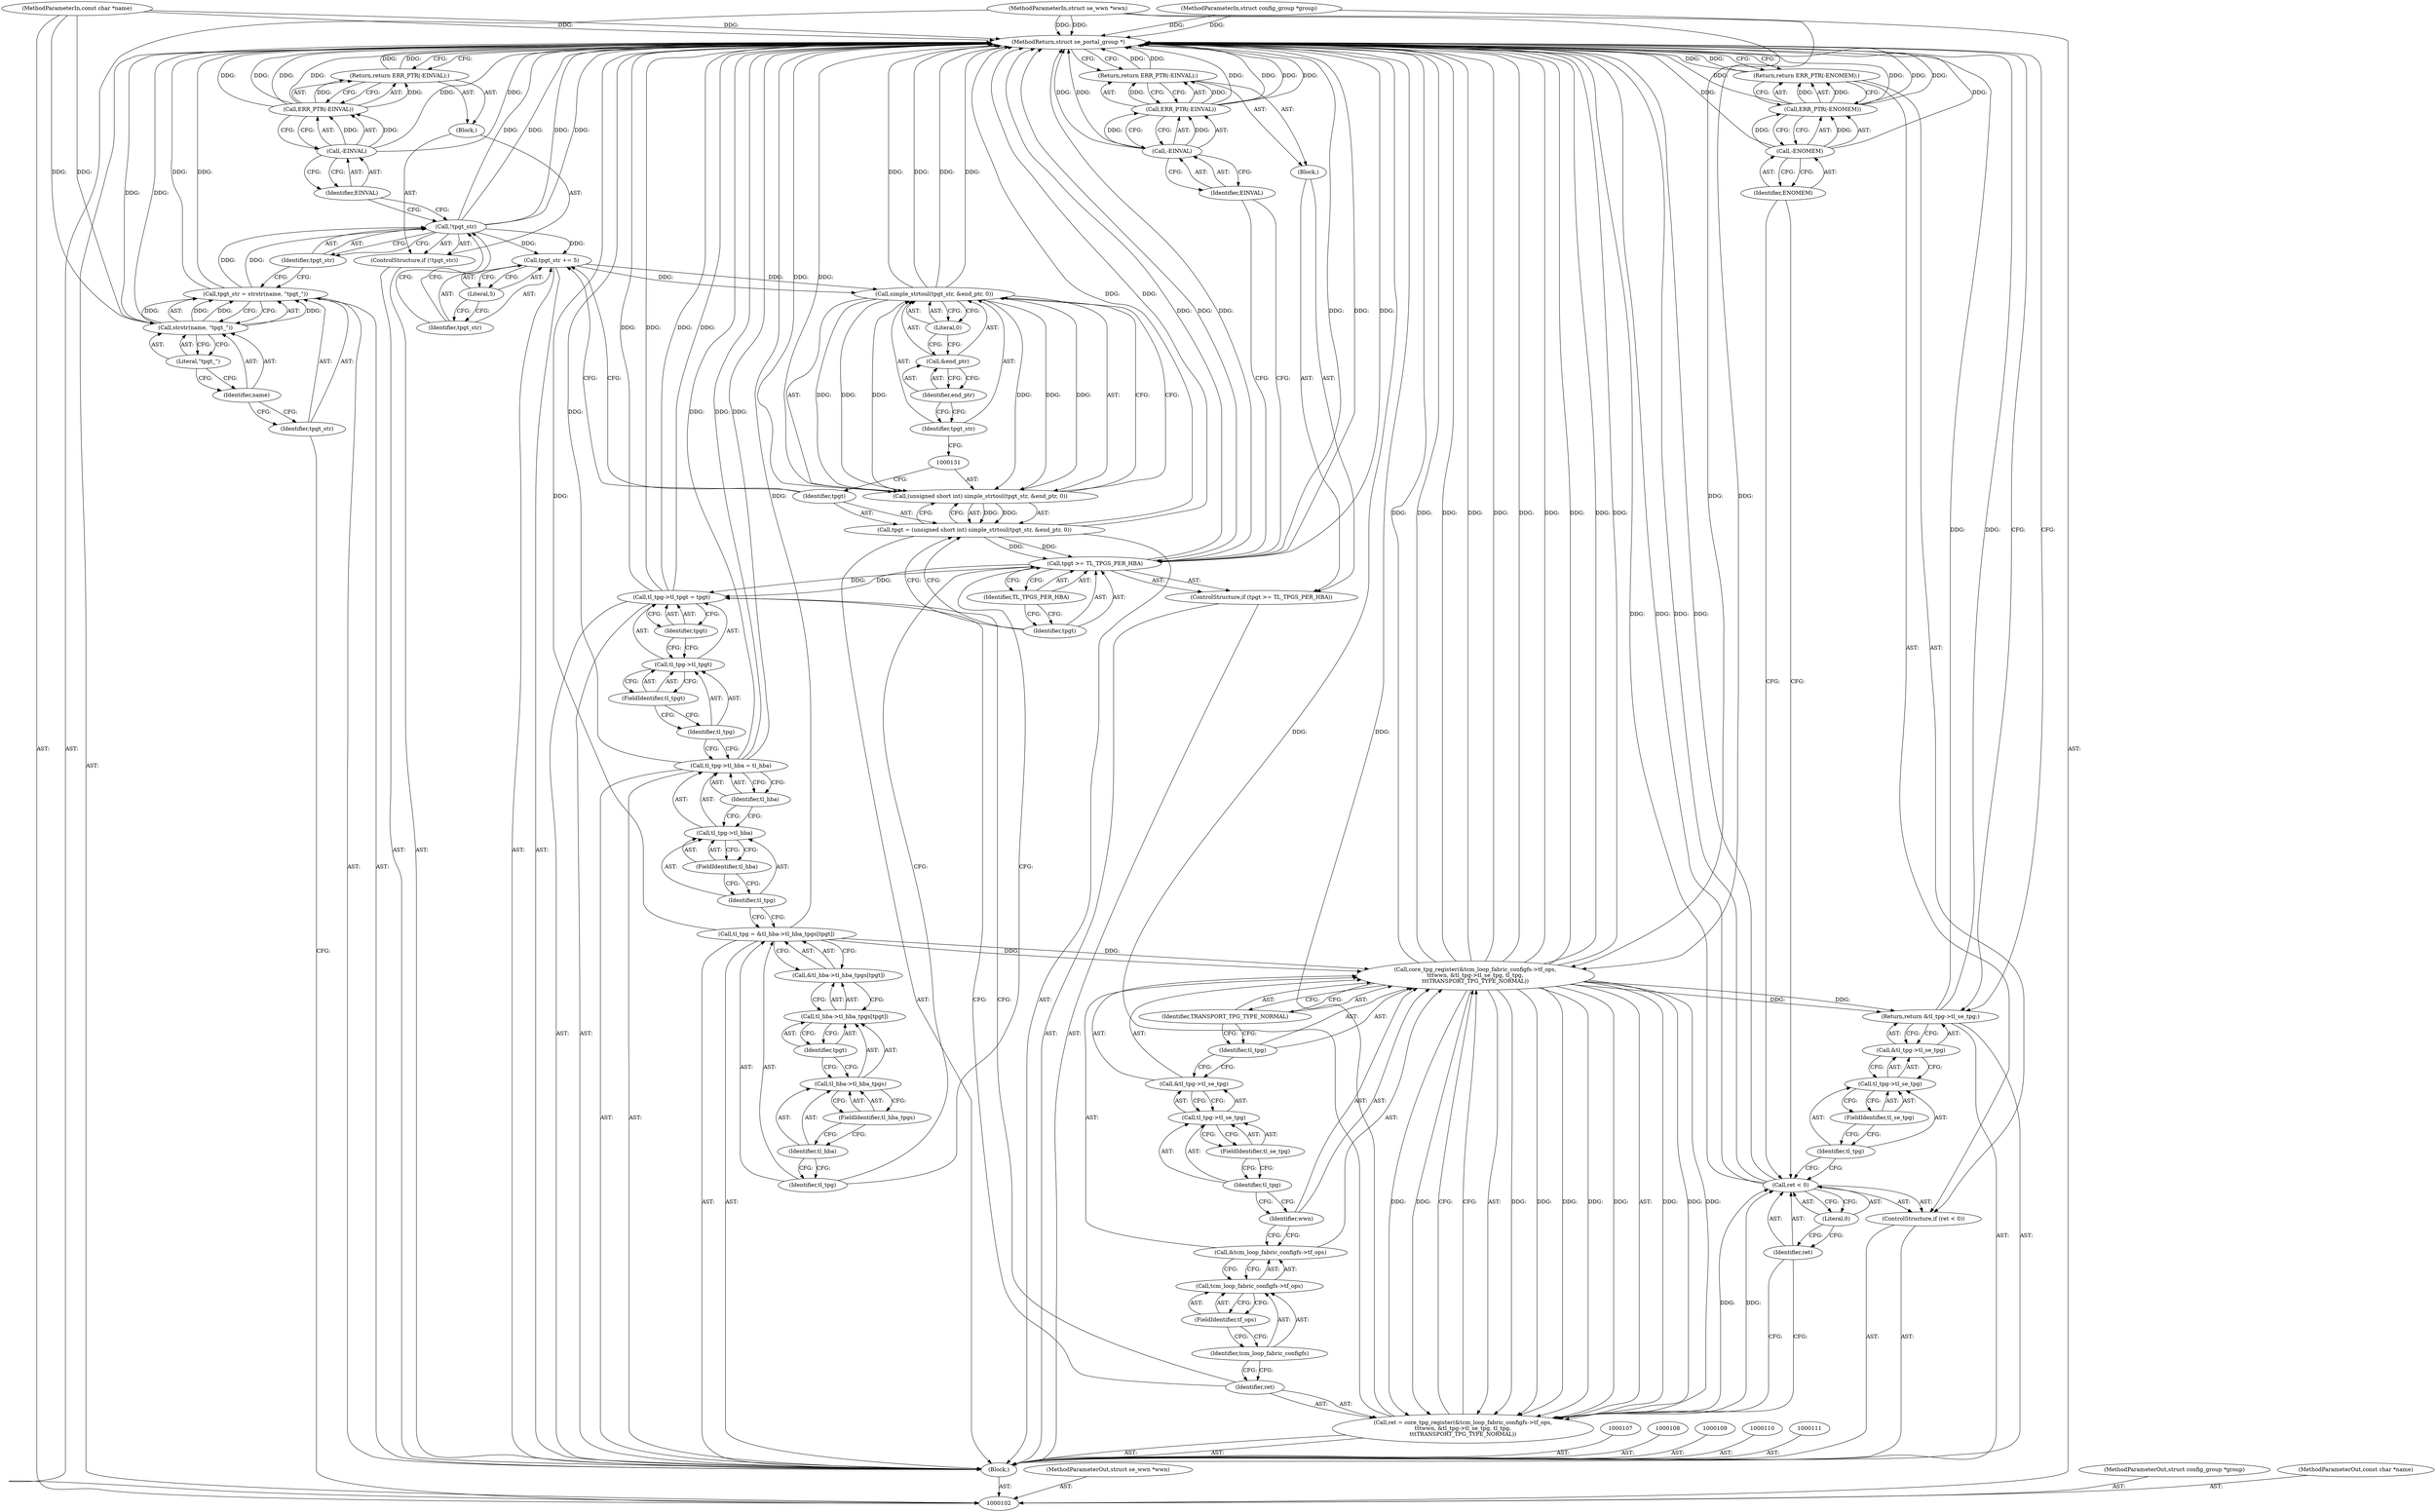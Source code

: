 digraph "0_linux_12f09ccb4612734a53e47ed5302e0479c10a50f8" {
"1000191" [label="(MethodReturn,struct se_portal_group *)"];
"1000112" [label="(Call,tpgt_str = strstr(name, \"tpgt_\"))"];
"1000113" [label="(Identifier,tpgt_str)"];
"1000114" [label="(Call,strstr(name, \"tpgt_\"))"];
"1000115" [label="(Identifier,name)"];
"1000116" [label="(Literal,\"tpgt_\")"];
"1000117" [label="(ControlStructure,if (!tpgt_str))"];
"1000120" [label="(Block,)"];
"1000118" [label="(Call,!tpgt_str)"];
"1000119" [label="(Identifier,tpgt_str)"];
"1000123" [label="(Call,-EINVAL)"];
"1000124" [label="(Identifier,EINVAL)"];
"1000121" [label="(Return,return ERR_PTR(-EINVAL);)"];
"1000122" [label="(Call,ERR_PTR(-EINVAL))"];
"1000127" [label="(Literal,5)"];
"1000125" [label="(Call,tpgt_str += 5)"];
"1000126" [label="(Identifier,tpgt_str)"];
"1000103" [label="(MethodParameterIn,struct se_wwn *wwn)"];
"1000273" [label="(MethodParameterOut,struct se_wwn *wwn)"];
"1000128" [label="(Call,tpgt = (unsigned short int) simple_strtoul(tpgt_str, &end_ptr, 0))"];
"1000129" [label="(Identifier,tpgt)"];
"1000132" [label="(Call,simple_strtoul(tpgt_str, &end_ptr, 0))"];
"1000133" [label="(Identifier,tpgt_str)"];
"1000134" [label="(Call,&end_ptr)"];
"1000135" [label="(Identifier,end_ptr)"];
"1000136" [label="(Literal,0)"];
"1000130" [label="(Call,(unsigned short int) simple_strtoul(tpgt_str, &end_ptr, 0))"];
"1000137" [label="(ControlStructure,if (tpgt >= TL_TPGS_PER_HBA))"];
"1000140" [label="(Identifier,TL_TPGS_PER_HBA)"];
"1000141" [label="(Block,)"];
"1000138" [label="(Call,tpgt >= TL_TPGS_PER_HBA)"];
"1000139" [label="(Identifier,tpgt)"];
"1000143" [label="(Call,ERR_PTR(-EINVAL))"];
"1000144" [label="(Call,-EINVAL)"];
"1000145" [label="(Identifier,EINVAL)"];
"1000142" [label="(Return,return ERR_PTR(-EINVAL);)"];
"1000146" [label="(Call,tl_tpg = &tl_hba->tl_hba_tpgs[tpgt])"];
"1000147" [label="(Identifier,tl_tpg)"];
"1000148" [label="(Call,&tl_hba->tl_hba_tpgs[tpgt])"];
"1000149" [label="(Call,tl_hba->tl_hba_tpgs[tpgt])"];
"1000150" [label="(Call,tl_hba->tl_hba_tpgs)"];
"1000151" [label="(Identifier,tl_hba)"];
"1000152" [label="(FieldIdentifier,tl_hba_tpgs)"];
"1000153" [label="(Identifier,tpgt)"];
"1000154" [label="(Call,tl_tpg->tl_hba = tl_hba)"];
"1000155" [label="(Call,tl_tpg->tl_hba)"];
"1000156" [label="(Identifier,tl_tpg)"];
"1000158" [label="(Identifier,tl_hba)"];
"1000157" [label="(FieldIdentifier,tl_hba)"];
"1000159" [label="(Call,tl_tpg->tl_tpgt = tpgt)"];
"1000160" [label="(Call,tl_tpg->tl_tpgt)"];
"1000161" [label="(Identifier,tl_tpg)"];
"1000163" [label="(Identifier,tpgt)"];
"1000162" [label="(FieldIdentifier,tl_tpgt)"];
"1000104" [label="(MethodParameterIn,struct config_group *group)"];
"1000274" [label="(MethodParameterOut,struct config_group *group)"];
"1000164" [label="(Call,ret = core_tpg_register(&tcm_loop_fabric_configfs->tf_ops,\n\t\t\twwn, &tl_tpg->tl_se_tpg, tl_tpg,\n\t\t\tTRANSPORT_TPG_TYPE_NORMAL))"];
"1000165" [label="(Identifier,ret)"];
"1000167" [label="(Call,&tcm_loop_fabric_configfs->tf_ops)"];
"1000168" [label="(Call,tcm_loop_fabric_configfs->tf_ops)"];
"1000169" [label="(Identifier,tcm_loop_fabric_configfs)"];
"1000170" [label="(FieldIdentifier,tf_ops)"];
"1000166" [label="(Call,core_tpg_register(&tcm_loop_fabric_configfs->tf_ops,\n\t\t\twwn, &tl_tpg->tl_se_tpg, tl_tpg,\n\t\t\tTRANSPORT_TPG_TYPE_NORMAL))"];
"1000175" [label="(FieldIdentifier,tl_se_tpg)"];
"1000176" [label="(Identifier,tl_tpg)"];
"1000171" [label="(Identifier,wwn)"];
"1000172" [label="(Call,&tl_tpg->tl_se_tpg)"];
"1000173" [label="(Call,tl_tpg->tl_se_tpg)"];
"1000174" [label="(Identifier,tl_tpg)"];
"1000177" [label="(Identifier,TRANSPORT_TPG_TYPE_NORMAL)"];
"1000178" [label="(ControlStructure,if (ret < 0))"];
"1000181" [label="(Literal,0)"];
"1000179" [label="(Call,ret < 0)"];
"1000180" [label="(Identifier,ret)"];
"1000184" [label="(Call,-ENOMEM)"];
"1000185" [label="(Identifier,ENOMEM)"];
"1000182" [label="(Return,return ERR_PTR(-ENOMEM);)"];
"1000183" [label="(Call,ERR_PTR(-ENOMEM))"];
"1000105" [label="(MethodParameterIn,const char *name)"];
"1000275" [label="(MethodParameterOut,const char *name)"];
"1000186" [label="(Return,return &tl_tpg->tl_se_tpg;)"];
"1000190" [label="(FieldIdentifier,tl_se_tpg)"];
"1000187" [label="(Call,&tl_tpg->tl_se_tpg)"];
"1000188" [label="(Call,tl_tpg->tl_se_tpg)"];
"1000189" [label="(Identifier,tl_tpg)"];
"1000106" [label="(Block,)"];
"1000191" -> "1000102"  [label="AST: "];
"1000191" -> "1000121"  [label="CFG: "];
"1000191" -> "1000142"  [label="CFG: "];
"1000191" -> "1000182"  [label="CFG: "];
"1000191" -> "1000186"  [label="CFG: "];
"1000121" -> "1000191"  [label="DDG: "];
"1000142" -> "1000191"  [label="DDG: "];
"1000166" -> "1000191"  [label="DDG: "];
"1000166" -> "1000191"  [label="DDG: "];
"1000166" -> "1000191"  [label="DDG: "];
"1000166" -> "1000191"  [label="DDG: "];
"1000166" -> "1000191"  [label="DDG: "];
"1000184" -> "1000191"  [label="DDG: "];
"1000105" -> "1000191"  [label="DDG: "];
"1000118" -> "1000191"  [label="DDG: "];
"1000118" -> "1000191"  [label="DDG: "];
"1000183" -> "1000191"  [label="DDG: "];
"1000183" -> "1000191"  [label="DDG: "];
"1000123" -> "1000191"  [label="DDG: "];
"1000128" -> "1000191"  [label="DDG: "];
"1000179" -> "1000191"  [label="DDG: "];
"1000179" -> "1000191"  [label="DDG: "];
"1000104" -> "1000191"  [label="DDG: "];
"1000112" -> "1000191"  [label="DDG: "];
"1000159" -> "1000191"  [label="DDG: "];
"1000159" -> "1000191"  [label="DDG: "];
"1000122" -> "1000191"  [label="DDG: "];
"1000122" -> "1000191"  [label="DDG: "];
"1000130" -> "1000191"  [label="DDG: "];
"1000138" -> "1000191"  [label="DDG: "];
"1000138" -> "1000191"  [label="DDG: "];
"1000138" -> "1000191"  [label="DDG: "];
"1000164" -> "1000191"  [label="DDG: "];
"1000154" -> "1000191"  [label="DDG: "];
"1000154" -> "1000191"  [label="DDG: "];
"1000143" -> "1000191"  [label="DDG: "];
"1000143" -> "1000191"  [label="DDG: "];
"1000132" -> "1000191"  [label="DDG: "];
"1000132" -> "1000191"  [label="DDG: "];
"1000103" -> "1000191"  [label="DDG: "];
"1000114" -> "1000191"  [label="DDG: "];
"1000146" -> "1000191"  [label="DDG: "];
"1000144" -> "1000191"  [label="DDG: "];
"1000186" -> "1000191"  [label="DDG: "];
"1000182" -> "1000191"  [label="DDG: "];
"1000112" -> "1000106"  [label="AST: "];
"1000112" -> "1000114"  [label="CFG: "];
"1000113" -> "1000112"  [label="AST: "];
"1000114" -> "1000112"  [label="AST: "];
"1000119" -> "1000112"  [label="CFG: "];
"1000112" -> "1000191"  [label="DDG: "];
"1000114" -> "1000112"  [label="DDG: "];
"1000114" -> "1000112"  [label="DDG: "];
"1000112" -> "1000118"  [label="DDG: "];
"1000113" -> "1000112"  [label="AST: "];
"1000113" -> "1000102"  [label="CFG: "];
"1000115" -> "1000113"  [label="CFG: "];
"1000114" -> "1000112"  [label="AST: "];
"1000114" -> "1000116"  [label="CFG: "];
"1000115" -> "1000114"  [label="AST: "];
"1000116" -> "1000114"  [label="AST: "];
"1000112" -> "1000114"  [label="CFG: "];
"1000114" -> "1000191"  [label="DDG: "];
"1000114" -> "1000112"  [label="DDG: "];
"1000114" -> "1000112"  [label="DDG: "];
"1000105" -> "1000114"  [label="DDG: "];
"1000115" -> "1000114"  [label="AST: "];
"1000115" -> "1000113"  [label="CFG: "];
"1000116" -> "1000115"  [label="CFG: "];
"1000116" -> "1000114"  [label="AST: "];
"1000116" -> "1000115"  [label="CFG: "];
"1000114" -> "1000116"  [label="CFG: "];
"1000117" -> "1000106"  [label="AST: "];
"1000118" -> "1000117"  [label="AST: "];
"1000120" -> "1000117"  [label="AST: "];
"1000120" -> "1000117"  [label="AST: "];
"1000121" -> "1000120"  [label="AST: "];
"1000118" -> "1000117"  [label="AST: "];
"1000118" -> "1000119"  [label="CFG: "];
"1000119" -> "1000118"  [label="AST: "];
"1000124" -> "1000118"  [label="CFG: "];
"1000126" -> "1000118"  [label="CFG: "];
"1000118" -> "1000191"  [label="DDG: "];
"1000118" -> "1000191"  [label="DDG: "];
"1000112" -> "1000118"  [label="DDG: "];
"1000118" -> "1000125"  [label="DDG: "];
"1000119" -> "1000118"  [label="AST: "];
"1000119" -> "1000112"  [label="CFG: "];
"1000118" -> "1000119"  [label="CFG: "];
"1000123" -> "1000122"  [label="AST: "];
"1000123" -> "1000124"  [label="CFG: "];
"1000124" -> "1000123"  [label="AST: "];
"1000122" -> "1000123"  [label="CFG: "];
"1000123" -> "1000191"  [label="DDG: "];
"1000123" -> "1000122"  [label="DDG: "];
"1000124" -> "1000123"  [label="AST: "];
"1000124" -> "1000118"  [label="CFG: "];
"1000123" -> "1000124"  [label="CFG: "];
"1000121" -> "1000120"  [label="AST: "];
"1000121" -> "1000122"  [label="CFG: "];
"1000122" -> "1000121"  [label="AST: "];
"1000191" -> "1000121"  [label="CFG: "];
"1000121" -> "1000191"  [label="DDG: "];
"1000122" -> "1000121"  [label="DDG: "];
"1000122" -> "1000121"  [label="AST: "];
"1000122" -> "1000123"  [label="CFG: "];
"1000123" -> "1000122"  [label="AST: "];
"1000121" -> "1000122"  [label="CFG: "];
"1000122" -> "1000191"  [label="DDG: "];
"1000122" -> "1000191"  [label="DDG: "];
"1000122" -> "1000121"  [label="DDG: "];
"1000123" -> "1000122"  [label="DDG: "];
"1000127" -> "1000125"  [label="AST: "];
"1000127" -> "1000126"  [label="CFG: "];
"1000125" -> "1000127"  [label="CFG: "];
"1000125" -> "1000106"  [label="AST: "];
"1000125" -> "1000127"  [label="CFG: "];
"1000126" -> "1000125"  [label="AST: "];
"1000127" -> "1000125"  [label="AST: "];
"1000129" -> "1000125"  [label="CFG: "];
"1000118" -> "1000125"  [label="DDG: "];
"1000125" -> "1000132"  [label="DDG: "];
"1000126" -> "1000125"  [label="AST: "];
"1000126" -> "1000118"  [label="CFG: "];
"1000127" -> "1000126"  [label="CFG: "];
"1000103" -> "1000102"  [label="AST: "];
"1000103" -> "1000191"  [label="DDG: "];
"1000103" -> "1000166"  [label="DDG: "];
"1000273" -> "1000102"  [label="AST: "];
"1000128" -> "1000106"  [label="AST: "];
"1000128" -> "1000130"  [label="CFG: "];
"1000129" -> "1000128"  [label="AST: "];
"1000130" -> "1000128"  [label="AST: "];
"1000139" -> "1000128"  [label="CFG: "];
"1000128" -> "1000191"  [label="DDG: "];
"1000130" -> "1000128"  [label="DDG: "];
"1000128" -> "1000138"  [label="DDG: "];
"1000129" -> "1000128"  [label="AST: "];
"1000129" -> "1000125"  [label="CFG: "];
"1000131" -> "1000129"  [label="CFG: "];
"1000132" -> "1000130"  [label="AST: "];
"1000132" -> "1000136"  [label="CFG: "];
"1000133" -> "1000132"  [label="AST: "];
"1000134" -> "1000132"  [label="AST: "];
"1000136" -> "1000132"  [label="AST: "];
"1000130" -> "1000132"  [label="CFG: "];
"1000132" -> "1000191"  [label="DDG: "];
"1000132" -> "1000191"  [label="DDG: "];
"1000132" -> "1000130"  [label="DDG: "];
"1000132" -> "1000130"  [label="DDG: "];
"1000132" -> "1000130"  [label="DDG: "];
"1000125" -> "1000132"  [label="DDG: "];
"1000133" -> "1000132"  [label="AST: "];
"1000133" -> "1000131"  [label="CFG: "];
"1000135" -> "1000133"  [label="CFG: "];
"1000134" -> "1000132"  [label="AST: "];
"1000134" -> "1000135"  [label="CFG: "];
"1000135" -> "1000134"  [label="AST: "];
"1000136" -> "1000134"  [label="CFG: "];
"1000135" -> "1000134"  [label="AST: "];
"1000135" -> "1000133"  [label="CFG: "];
"1000134" -> "1000135"  [label="CFG: "];
"1000136" -> "1000132"  [label="AST: "];
"1000136" -> "1000134"  [label="CFG: "];
"1000132" -> "1000136"  [label="CFG: "];
"1000130" -> "1000128"  [label="AST: "];
"1000130" -> "1000132"  [label="CFG: "];
"1000131" -> "1000130"  [label="AST: "];
"1000132" -> "1000130"  [label="AST: "];
"1000128" -> "1000130"  [label="CFG: "];
"1000130" -> "1000191"  [label="DDG: "];
"1000130" -> "1000128"  [label="DDG: "];
"1000132" -> "1000130"  [label="DDG: "];
"1000132" -> "1000130"  [label="DDG: "];
"1000132" -> "1000130"  [label="DDG: "];
"1000137" -> "1000106"  [label="AST: "];
"1000138" -> "1000137"  [label="AST: "];
"1000141" -> "1000137"  [label="AST: "];
"1000140" -> "1000138"  [label="AST: "];
"1000140" -> "1000139"  [label="CFG: "];
"1000138" -> "1000140"  [label="CFG: "];
"1000141" -> "1000137"  [label="AST: "];
"1000142" -> "1000141"  [label="AST: "];
"1000138" -> "1000137"  [label="AST: "];
"1000138" -> "1000140"  [label="CFG: "];
"1000139" -> "1000138"  [label="AST: "];
"1000140" -> "1000138"  [label="AST: "];
"1000145" -> "1000138"  [label="CFG: "];
"1000147" -> "1000138"  [label="CFG: "];
"1000138" -> "1000191"  [label="DDG: "];
"1000138" -> "1000191"  [label="DDG: "];
"1000138" -> "1000191"  [label="DDG: "];
"1000128" -> "1000138"  [label="DDG: "];
"1000138" -> "1000159"  [label="DDG: "];
"1000139" -> "1000138"  [label="AST: "];
"1000139" -> "1000128"  [label="CFG: "];
"1000140" -> "1000139"  [label="CFG: "];
"1000143" -> "1000142"  [label="AST: "];
"1000143" -> "1000144"  [label="CFG: "];
"1000144" -> "1000143"  [label="AST: "];
"1000142" -> "1000143"  [label="CFG: "];
"1000143" -> "1000191"  [label="DDG: "];
"1000143" -> "1000191"  [label="DDG: "];
"1000143" -> "1000142"  [label="DDG: "];
"1000144" -> "1000143"  [label="DDG: "];
"1000144" -> "1000143"  [label="AST: "];
"1000144" -> "1000145"  [label="CFG: "];
"1000145" -> "1000144"  [label="AST: "];
"1000143" -> "1000144"  [label="CFG: "];
"1000144" -> "1000191"  [label="DDG: "];
"1000144" -> "1000143"  [label="DDG: "];
"1000145" -> "1000144"  [label="AST: "];
"1000145" -> "1000138"  [label="CFG: "];
"1000144" -> "1000145"  [label="CFG: "];
"1000142" -> "1000141"  [label="AST: "];
"1000142" -> "1000143"  [label="CFG: "];
"1000143" -> "1000142"  [label="AST: "];
"1000191" -> "1000142"  [label="CFG: "];
"1000142" -> "1000191"  [label="DDG: "];
"1000143" -> "1000142"  [label="DDG: "];
"1000146" -> "1000106"  [label="AST: "];
"1000146" -> "1000148"  [label="CFG: "];
"1000147" -> "1000146"  [label="AST: "];
"1000148" -> "1000146"  [label="AST: "];
"1000156" -> "1000146"  [label="CFG: "];
"1000146" -> "1000191"  [label="DDG: "];
"1000146" -> "1000166"  [label="DDG: "];
"1000147" -> "1000146"  [label="AST: "];
"1000147" -> "1000138"  [label="CFG: "];
"1000151" -> "1000147"  [label="CFG: "];
"1000148" -> "1000146"  [label="AST: "];
"1000148" -> "1000149"  [label="CFG: "];
"1000149" -> "1000148"  [label="AST: "];
"1000146" -> "1000148"  [label="CFG: "];
"1000149" -> "1000148"  [label="AST: "];
"1000149" -> "1000153"  [label="CFG: "];
"1000150" -> "1000149"  [label="AST: "];
"1000153" -> "1000149"  [label="AST: "];
"1000148" -> "1000149"  [label="CFG: "];
"1000150" -> "1000149"  [label="AST: "];
"1000150" -> "1000152"  [label="CFG: "];
"1000151" -> "1000150"  [label="AST: "];
"1000152" -> "1000150"  [label="AST: "];
"1000153" -> "1000150"  [label="CFG: "];
"1000151" -> "1000150"  [label="AST: "];
"1000151" -> "1000147"  [label="CFG: "];
"1000152" -> "1000151"  [label="CFG: "];
"1000152" -> "1000150"  [label="AST: "];
"1000152" -> "1000151"  [label="CFG: "];
"1000150" -> "1000152"  [label="CFG: "];
"1000153" -> "1000149"  [label="AST: "];
"1000153" -> "1000150"  [label="CFG: "];
"1000149" -> "1000153"  [label="CFG: "];
"1000154" -> "1000106"  [label="AST: "];
"1000154" -> "1000158"  [label="CFG: "];
"1000155" -> "1000154"  [label="AST: "];
"1000158" -> "1000154"  [label="AST: "];
"1000161" -> "1000154"  [label="CFG: "];
"1000154" -> "1000191"  [label="DDG: "];
"1000154" -> "1000191"  [label="DDG: "];
"1000155" -> "1000154"  [label="AST: "];
"1000155" -> "1000157"  [label="CFG: "];
"1000156" -> "1000155"  [label="AST: "];
"1000157" -> "1000155"  [label="AST: "];
"1000158" -> "1000155"  [label="CFG: "];
"1000156" -> "1000155"  [label="AST: "];
"1000156" -> "1000146"  [label="CFG: "];
"1000157" -> "1000156"  [label="CFG: "];
"1000158" -> "1000154"  [label="AST: "];
"1000158" -> "1000155"  [label="CFG: "];
"1000154" -> "1000158"  [label="CFG: "];
"1000157" -> "1000155"  [label="AST: "];
"1000157" -> "1000156"  [label="CFG: "];
"1000155" -> "1000157"  [label="CFG: "];
"1000159" -> "1000106"  [label="AST: "];
"1000159" -> "1000163"  [label="CFG: "];
"1000160" -> "1000159"  [label="AST: "];
"1000163" -> "1000159"  [label="AST: "];
"1000165" -> "1000159"  [label="CFG: "];
"1000159" -> "1000191"  [label="DDG: "];
"1000159" -> "1000191"  [label="DDG: "];
"1000138" -> "1000159"  [label="DDG: "];
"1000160" -> "1000159"  [label="AST: "];
"1000160" -> "1000162"  [label="CFG: "];
"1000161" -> "1000160"  [label="AST: "];
"1000162" -> "1000160"  [label="AST: "];
"1000163" -> "1000160"  [label="CFG: "];
"1000161" -> "1000160"  [label="AST: "];
"1000161" -> "1000154"  [label="CFG: "];
"1000162" -> "1000161"  [label="CFG: "];
"1000163" -> "1000159"  [label="AST: "];
"1000163" -> "1000160"  [label="CFG: "];
"1000159" -> "1000163"  [label="CFG: "];
"1000162" -> "1000160"  [label="AST: "];
"1000162" -> "1000161"  [label="CFG: "];
"1000160" -> "1000162"  [label="CFG: "];
"1000104" -> "1000102"  [label="AST: "];
"1000104" -> "1000191"  [label="DDG: "];
"1000274" -> "1000102"  [label="AST: "];
"1000164" -> "1000106"  [label="AST: "];
"1000164" -> "1000166"  [label="CFG: "];
"1000165" -> "1000164"  [label="AST: "];
"1000166" -> "1000164"  [label="AST: "];
"1000180" -> "1000164"  [label="CFG: "];
"1000164" -> "1000191"  [label="DDG: "];
"1000166" -> "1000164"  [label="DDG: "];
"1000166" -> "1000164"  [label="DDG: "];
"1000166" -> "1000164"  [label="DDG: "];
"1000166" -> "1000164"  [label="DDG: "];
"1000166" -> "1000164"  [label="DDG: "];
"1000164" -> "1000179"  [label="DDG: "];
"1000165" -> "1000164"  [label="AST: "];
"1000165" -> "1000159"  [label="CFG: "];
"1000169" -> "1000165"  [label="CFG: "];
"1000167" -> "1000166"  [label="AST: "];
"1000167" -> "1000168"  [label="CFG: "];
"1000168" -> "1000167"  [label="AST: "];
"1000171" -> "1000167"  [label="CFG: "];
"1000168" -> "1000167"  [label="AST: "];
"1000168" -> "1000170"  [label="CFG: "];
"1000169" -> "1000168"  [label="AST: "];
"1000170" -> "1000168"  [label="AST: "];
"1000167" -> "1000168"  [label="CFG: "];
"1000169" -> "1000168"  [label="AST: "];
"1000169" -> "1000165"  [label="CFG: "];
"1000170" -> "1000169"  [label="CFG: "];
"1000170" -> "1000168"  [label="AST: "];
"1000170" -> "1000169"  [label="CFG: "];
"1000168" -> "1000170"  [label="CFG: "];
"1000166" -> "1000164"  [label="AST: "];
"1000166" -> "1000177"  [label="CFG: "];
"1000167" -> "1000166"  [label="AST: "];
"1000171" -> "1000166"  [label="AST: "];
"1000172" -> "1000166"  [label="AST: "];
"1000176" -> "1000166"  [label="AST: "];
"1000177" -> "1000166"  [label="AST: "];
"1000164" -> "1000166"  [label="CFG: "];
"1000166" -> "1000191"  [label="DDG: "];
"1000166" -> "1000191"  [label="DDG: "];
"1000166" -> "1000191"  [label="DDG: "];
"1000166" -> "1000191"  [label="DDG: "];
"1000166" -> "1000191"  [label="DDG: "];
"1000166" -> "1000164"  [label="DDG: "];
"1000166" -> "1000164"  [label="DDG: "];
"1000166" -> "1000164"  [label="DDG: "];
"1000166" -> "1000164"  [label="DDG: "];
"1000166" -> "1000164"  [label="DDG: "];
"1000103" -> "1000166"  [label="DDG: "];
"1000146" -> "1000166"  [label="DDG: "];
"1000166" -> "1000186"  [label="DDG: "];
"1000175" -> "1000173"  [label="AST: "];
"1000175" -> "1000174"  [label="CFG: "];
"1000173" -> "1000175"  [label="CFG: "];
"1000176" -> "1000166"  [label="AST: "];
"1000176" -> "1000172"  [label="CFG: "];
"1000177" -> "1000176"  [label="CFG: "];
"1000171" -> "1000166"  [label="AST: "];
"1000171" -> "1000167"  [label="CFG: "];
"1000174" -> "1000171"  [label="CFG: "];
"1000172" -> "1000166"  [label="AST: "];
"1000172" -> "1000173"  [label="CFG: "];
"1000173" -> "1000172"  [label="AST: "];
"1000176" -> "1000172"  [label="CFG: "];
"1000173" -> "1000172"  [label="AST: "];
"1000173" -> "1000175"  [label="CFG: "];
"1000174" -> "1000173"  [label="AST: "];
"1000175" -> "1000173"  [label="AST: "];
"1000172" -> "1000173"  [label="CFG: "];
"1000174" -> "1000173"  [label="AST: "];
"1000174" -> "1000171"  [label="CFG: "];
"1000175" -> "1000174"  [label="CFG: "];
"1000177" -> "1000166"  [label="AST: "];
"1000177" -> "1000176"  [label="CFG: "];
"1000166" -> "1000177"  [label="CFG: "];
"1000178" -> "1000106"  [label="AST: "];
"1000179" -> "1000178"  [label="AST: "];
"1000182" -> "1000178"  [label="AST: "];
"1000181" -> "1000179"  [label="AST: "];
"1000181" -> "1000180"  [label="CFG: "];
"1000179" -> "1000181"  [label="CFG: "];
"1000179" -> "1000178"  [label="AST: "];
"1000179" -> "1000181"  [label="CFG: "];
"1000180" -> "1000179"  [label="AST: "];
"1000181" -> "1000179"  [label="AST: "];
"1000185" -> "1000179"  [label="CFG: "];
"1000189" -> "1000179"  [label="CFG: "];
"1000179" -> "1000191"  [label="DDG: "];
"1000179" -> "1000191"  [label="DDG: "];
"1000164" -> "1000179"  [label="DDG: "];
"1000180" -> "1000179"  [label="AST: "];
"1000180" -> "1000164"  [label="CFG: "];
"1000181" -> "1000180"  [label="CFG: "];
"1000184" -> "1000183"  [label="AST: "];
"1000184" -> "1000185"  [label="CFG: "];
"1000185" -> "1000184"  [label="AST: "];
"1000183" -> "1000184"  [label="CFG: "];
"1000184" -> "1000191"  [label="DDG: "];
"1000184" -> "1000183"  [label="DDG: "];
"1000185" -> "1000184"  [label="AST: "];
"1000185" -> "1000179"  [label="CFG: "];
"1000184" -> "1000185"  [label="CFG: "];
"1000182" -> "1000178"  [label="AST: "];
"1000182" -> "1000183"  [label="CFG: "];
"1000183" -> "1000182"  [label="AST: "];
"1000191" -> "1000182"  [label="CFG: "];
"1000182" -> "1000191"  [label="DDG: "];
"1000183" -> "1000182"  [label="DDG: "];
"1000183" -> "1000182"  [label="AST: "];
"1000183" -> "1000184"  [label="CFG: "];
"1000184" -> "1000183"  [label="AST: "];
"1000182" -> "1000183"  [label="CFG: "];
"1000183" -> "1000191"  [label="DDG: "];
"1000183" -> "1000191"  [label="DDG: "];
"1000183" -> "1000182"  [label="DDG: "];
"1000184" -> "1000183"  [label="DDG: "];
"1000105" -> "1000102"  [label="AST: "];
"1000105" -> "1000191"  [label="DDG: "];
"1000105" -> "1000114"  [label="DDG: "];
"1000275" -> "1000102"  [label="AST: "];
"1000186" -> "1000106"  [label="AST: "];
"1000186" -> "1000187"  [label="CFG: "];
"1000187" -> "1000186"  [label="AST: "];
"1000191" -> "1000186"  [label="CFG: "];
"1000186" -> "1000191"  [label="DDG: "];
"1000166" -> "1000186"  [label="DDG: "];
"1000190" -> "1000188"  [label="AST: "];
"1000190" -> "1000189"  [label="CFG: "];
"1000188" -> "1000190"  [label="CFG: "];
"1000187" -> "1000186"  [label="AST: "];
"1000187" -> "1000188"  [label="CFG: "];
"1000188" -> "1000187"  [label="AST: "];
"1000186" -> "1000187"  [label="CFG: "];
"1000188" -> "1000187"  [label="AST: "];
"1000188" -> "1000190"  [label="CFG: "];
"1000189" -> "1000188"  [label="AST: "];
"1000190" -> "1000188"  [label="AST: "];
"1000187" -> "1000188"  [label="CFG: "];
"1000189" -> "1000188"  [label="AST: "];
"1000189" -> "1000179"  [label="CFG: "];
"1000190" -> "1000189"  [label="CFG: "];
"1000106" -> "1000102"  [label="AST: "];
"1000107" -> "1000106"  [label="AST: "];
"1000108" -> "1000106"  [label="AST: "];
"1000109" -> "1000106"  [label="AST: "];
"1000110" -> "1000106"  [label="AST: "];
"1000111" -> "1000106"  [label="AST: "];
"1000112" -> "1000106"  [label="AST: "];
"1000117" -> "1000106"  [label="AST: "];
"1000125" -> "1000106"  [label="AST: "];
"1000128" -> "1000106"  [label="AST: "];
"1000137" -> "1000106"  [label="AST: "];
"1000146" -> "1000106"  [label="AST: "];
"1000154" -> "1000106"  [label="AST: "];
"1000159" -> "1000106"  [label="AST: "];
"1000164" -> "1000106"  [label="AST: "];
"1000178" -> "1000106"  [label="AST: "];
"1000186" -> "1000106"  [label="AST: "];
}
